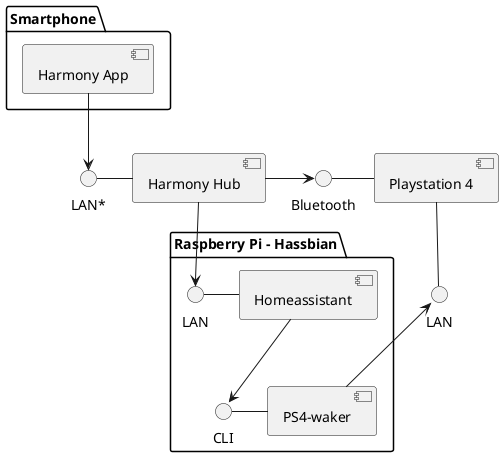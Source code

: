 @startuml Aufbau
skinparam componentStyle uml2
skinparam monochrome true

interface "LAN" as lanPs4
interface "Bluetooth" as btPs4
interface "LAN*" as harmonyIn

package "Raspberry Pi - Hassbian" {
  interface "CLI" as cliPs4W
  interface "LAN" as lanHass
  lanHass - [Homeassistant]
  [Homeassistant] --> cliPs4W
  cliPs4W - [PS4-waker]
}

[Playstation 4] -- lanPs4
btPs4 - [Playstation 4]
lanPs4 <--[PS4-waker]

package "Smartphone" {
  [Harmony App] --> harmonyIn
}

harmonyIn - [Harmony Hub]
[Harmony Hub] -> btPs4
[Harmony Hub] --> lanHass

@enduml